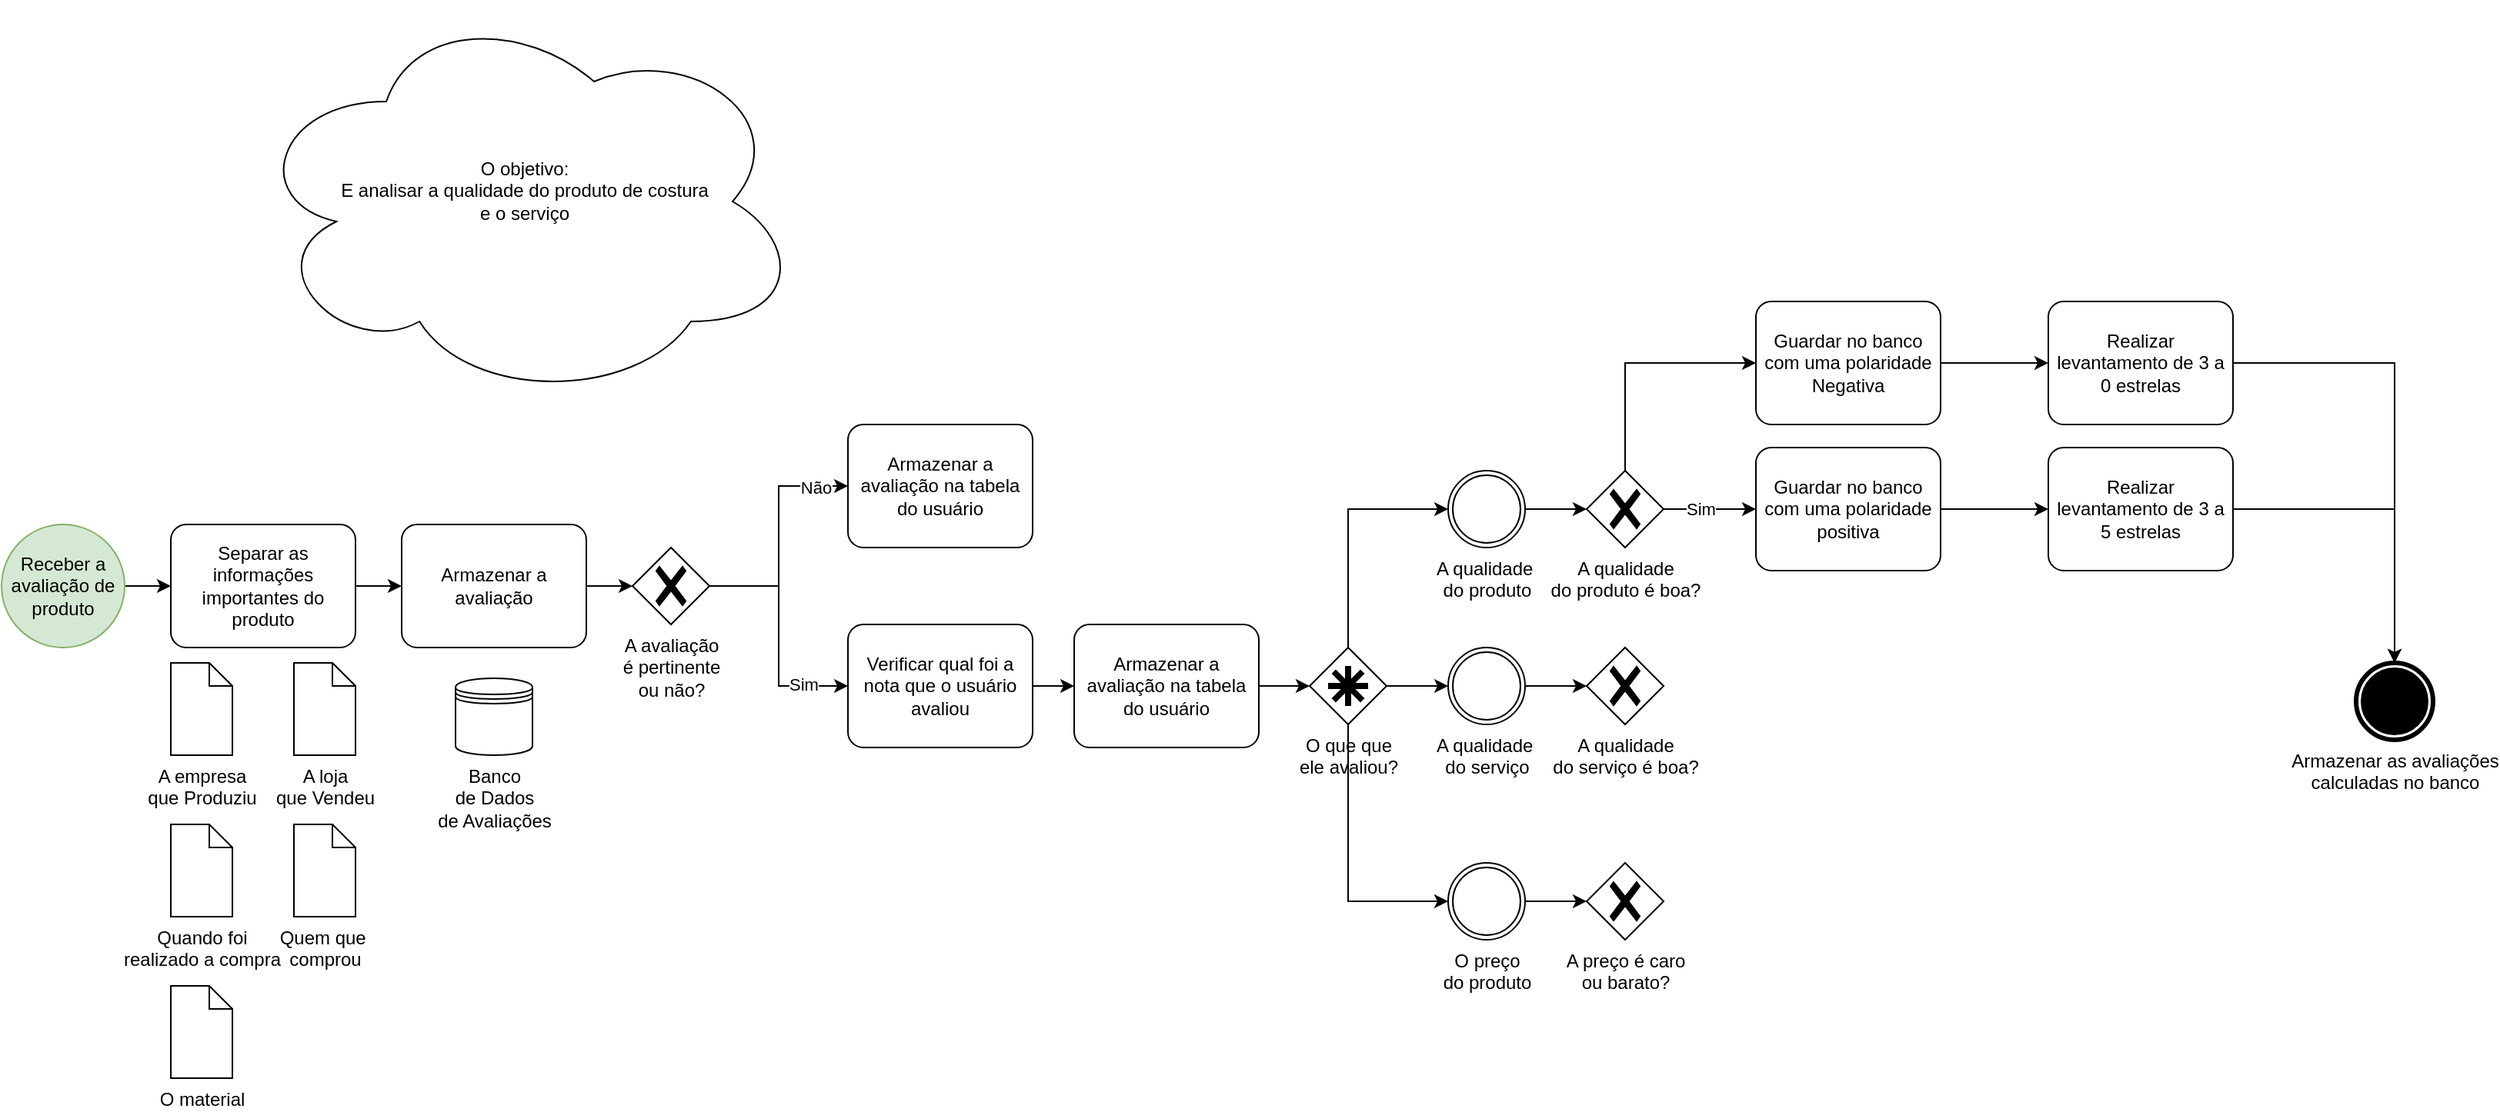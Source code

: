 <mxfile version="24.7.17">
  <diagram name="Página-1" id="h-uZT1RbrnO0EIQRGclT">
    <mxGraphModel dx="2206" dy="1200" grid="1" gridSize="10" guides="1" tooltips="1" connect="1" arrows="1" fold="1" page="1" pageScale="1" pageWidth="827" pageHeight="1169" math="0" shadow="0">
      <root>
        <mxCell id="0" />
        <mxCell id="1" parent="0" />
        <mxCell id="kXMa__l_tiwJ-veJynp6-1" value="O objetivo:&lt;div&gt;E analisar a qualidade do produto de costura&lt;/div&gt;&lt;div&gt;e o serviço&lt;/div&gt;&lt;div&gt;&lt;br&gt;&lt;/div&gt;" style="ellipse;shape=cloud;whiteSpace=wrap;html=1;" vertex="1" parent="1">
          <mxGeometry x="170" y="20" width="360" height="260" as="geometry" />
        </mxCell>
        <mxCell id="kXMa__l_tiwJ-veJynp6-4" style="edgeStyle=orthogonalEdgeStyle;rounded=0;orthogonalLoop=1;jettySize=auto;html=1;" edge="1" parent="1" source="kXMa__l_tiwJ-veJynp6-2" target="kXMa__l_tiwJ-veJynp6-3">
          <mxGeometry relative="1" as="geometry" />
        </mxCell>
        <mxCell id="kXMa__l_tiwJ-veJynp6-2" value="Receber a avaliação de produto" style="ellipse;whiteSpace=wrap;html=1;aspect=fixed;fillColor=#d5e8d4;strokeColor=#82b366;" vertex="1" parent="1">
          <mxGeometry x="10" y="360" width="80" height="80" as="geometry" />
        </mxCell>
        <mxCell id="kXMa__l_tiwJ-veJynp6-18" value="" style="edgeStyle=orthogonalEdgeStyle;rounded=0;orthogonalLoop=1;jettySize=auto;html=1;" edge="1" parent="1" source="kXMa__l_tiwJ-veJynp6-3" target="kXMa__l_tiwJ-veJynp6-17">
          <mxGeometry relative="1" as="geometry" />
        </mxCell>
        <mxCell id="kXMa__l_tiwJ-veJynp6-3" value="Separar as informações importantes do produto" style="points=[[0.25,0,0],[0.5,0,0],[0.75,0,0],[1,0.25,0],[1,0.5,0],[1,0.75,0],[0.75,1,0],[0.5,1,0],[0.25,1,0],[0,0.75,0],[0,0.5,0],[0,0.25,0]];shape=mxgraph.bpmn.task;whiteSpace=wrap;rectStyle=rounded;size=10;html=1;container=1;expand=0;collapsible=0;taskMarker=abstract;" vertex="1" parent="1">
          <mxGeometry x="120" y="360" width="120" height="80" as="geometry" />
        </mxCell>
        <mxCell id="kXMa__l_tiwJ-veJynp6-5" value="A empresa&lt;div&gt;que Produziu&lt;/div&gt;" style="shape=mxgraph.bpmn.data;labelPosition=center;verticalLabelPosition=bottom;align=center;verticalAlign=top;size=15;html=1;" vertex="1" parent="1">
          <mxGeometry x="120" y="450" width="40" height="60" as="geometry" />
        </mxCell>
        <mxCell id="kXMa__l_tiwJ-veJynp6-6" value="A loja&lt;div&gt;que Vendeu&lt;/div&gt;" style="shape=mxgraph.bpmn.data;labelPosition=center;verticalLabelPosition=bottom;align=center;verticalAlign=top;size=15;html=1;" vertex="1" parent="1">
          <mxGeometry x="200" y="450" width="40" height="60" as="geometry" />
        </mxCell>
        <mxCell id="kXMa__l_tiwJ-veJynp6-7" value="Quando foi&lt;div&gt;realizado a compra&lt;/div&gt;" style="shape=mxgraph.bpmn.data;labelPosition=center;verticalLabelPosition=bottom;align=center;verticalAlign=top;size=15;html=1;" vertex="1" parent="1">
          <mxGeometry x="120" y="555" width="40" height="60" as="geometry" />
        </mxCell>
        <mxCell id="kXMa__l_tiwJ-veJynp6-8" value="Quem que&amp;nbsp;&lt;div&gt;comprou&lt;/div&gt;" style="shape=mxgraph.bpmn.data;labelPosition=center;verticalLabelPosition=bottom;align=center;verticalAlign=top;size=15;html=1;" vertex="1" parent="1">
          <mxGeometry x="200" y="555" width="40" height="60" as="geometry" />
        </mxCell>
        <mxCell id="kXMa__l_tiwJ-veJynp6-9" value="O material" style="shape=mxgraph.bpmn.data;labelPosition=center;verticalLabelPosition=bottom;align=center;verticalAlign=top;size=15;html=1;" vertex="1" parent="1">
          <mxGeometry x="120" y="660" width="40" height="60" as="geometry" />
        </mxCell>
        <mxCell id="kXMa__l_tiwJ-veJynp6-17" value="Armazenar a avaliação" style="points=[[0.25,0,0],[0.5,0,0],[0.75,0,0],[1,0.25,0],[1,0.5,0],[1,0.75,0],[0.75,1,0],[0.5,1,0],[0.25,1,0],[0,0.75,0],[0,0.5,0],[0,0.25,0]];shape=mxgraph.bpmn.task;whiteSpace=wrap;rectStyle=rounded;size=10;html=1;container=1;expand=0;collapsible=0;taskMarker=abstract;" vertex="1" parent="1">
          <mxGeometry x="270" y="360" width="120" height="80" as="geometry" />
        </mxCell>
        <mxCell id="kXMa__l_tiwJ-veJynp6-19" value="Banco&lt;div&gt;de Dados&lt;/div&gt;&lt;div&gt;de Avaliações&lt;/div&gt;" style="shape=datastore;html=1;labelPosition=center;verticalLabelPosition=bottom;align=center;verticalAlign=top;" vertex="1" parent="1">
          <mxGeometry x="305" y="460" width="50" height="50" as="geometry" />
        </mxCell>
        <mxCell id="kXMa__l_tiwJ-veJynp6-20" value="A avaliação&lt;div&gt;é pertinente&lt;/div&gt;&lt;div&gt;ou não?&lt;/div&gt;" style="points=[[0.25,0.25,0],[0.5,0,0],[0.75,0.25,0],[1,0.5,0],[0.75,0.75,0],[0.5,1,0],[0.25,0.75,0],[0,0.5,0]];shape=mxgraph.bpmn.gateway2;html=1;verticalLabelPosition=bottom;labelBackgroundColor=#ffffff;verticalAlign=top;align=center;perimeter=rhombusPerimeter;outlineConnect=0;outline=none;symbol=none;gwType=exclusive;" vertex="1" parent="1">
          <mxGeometry x="420" y="375" width="50" height="50" as="geometry" />
        </mxCell>
        <mxCell id="kXMa__l_tiwJ-veJynp6-21" style="edgeStyle=orthogonalEdgeStyle;rounded=0;orthogonalLoop=1;jettySize=auto;html=1;entryX=0;entryY=0.5;entryDx=0;entryDy=0;entryPerimeter=0;" edge="1" parent="1" source="kXMa__l_tiwJ-veJynp6-17" target="kXMa__l_tiwJ-veJynp6-20">
          <mxGeometry relative="1" as="geometry" />
        </mxCell>
        <mxCell id="kXMa__l_tiwJ-veJynp6-22" value="Verificar qual foi a nota que o usuário avaliou" style="points=[[0.25,0,0],[0.5,0,0],[0.75,0,0],[1,0.25,0],[1,0.5,0],[1,0.75,0],[0.75,1,0],[0.5,1,0],[0.25,1,0],[0,0.75,0],[0,0.5,0],[0,0.25,0]];shape=mxgraph.bpmn.task;whiteSpace=wrap;rectStyle=rounded;size=10;html=1;container=1;expand=0;collapsible=0;taskMarker=abstract;" vertex="1" parent="1">
          <mxGeometry x="560" y="425" width="120" height="80" as="geometry" />
        </mxCell>
        <mxCell id="kXMa__l_tiwJ-veJynp6-23" style="edgeStyle=orthogonalEdgeStyle;rounded=0;orthogonalLoop=1;jettySize=auto;html=1;entryX=0;entryY=0.5;entryDx=0;entryDy=0;entryPerimeter=0;" edge="1" parent="1" source="kXMa__l_tiwJ-veJynp6-20" target="kXMa__l_tiwJ-veJynp6-22">
          <mxGeometry relative="1" as="geometry" />
        </mxCell>
        <mxCell id="kXMa__l_tiwJ-veJynp6-26" value="Sim" style="edgeLabel;html=1;align=center;verticalAlign=middle;resizable=0;points=[];" vertex="1" connectable="0" parent="kXMa__l_tiwJ-veJynp6-23">
          <mxGeometry x="0.622" y="1" relative="1" as="geometry">
            <mxPoint as="offset" />
          </mxGeometry>
        </mxCell>
        <mxCell id="kXMa__l_tiwJ-veJynp6-24" value="Armazenar a avaliação na tabela do usuário" style="points=[[0.25,0,0],[0.5,0,0],[0.75,0,0],[1,0.25,0],[1,0.5,0],[1,0.75,0],[0.75,1,0],[0.5,1,0],[0.25,1,0],[0,0.75,0],[0,0.5,0],[0,0.25,0]];shape=mxgraph.bpmn.task;whiteSpace=wrap;rectStyle=rounded;size=10;html=1;container=1;expand=0;collapsible=0;taskMarker=abstract;" vertex="1" parent="1">
          <mxGeometry x="560" y="295" width="120" height="80" as="geometry" />
        </mxCell>
        <mxCell id="kXMa__l_tiwJ-veJynp6-25" style="edgeStyle=orthogonalEdgeStyle;rounded=0;orthogonalLoop=1;jettySize=auto;html=1;entryX=0;entryY=0.5;entryDx=0;entryDy=0;entryPerimeter=0;" edge="1" parent="1" source="kXMa__l_tiwJ-veJynp6-20" target="kXMa__l_tiwJ-veJynp6-24">
          <mxGeometry relative="1" as="geometry" />
        </mxCell>
        <mxCell id="kXMa__l_tiwJ-veJynp6-27" value="Não" style="edgeLabel;html=1;align=center;verticalAlign=middle;resizable=0;points=[];" vertex="1" connectable="0" parent="kXMa__l_tiwJ-veJynp6-25">
          <mxGeometry x="0.725" y="-1" relative="1" as="geometry">
            <mxPoint as="offset" />
          </mxGeometry>
        </mxCell>
        <mxCell id="kXMa__l_tiwJ-veJynp6-31" style="edgeStyle=orthogonalEdgeStyle;rounded=0;orthogonalLoop=1;jettySize=auto;html=1;entryX=0;entryY=0.5;entryDx=0;entryDy=0;entryPerimeter=0;" edge="1" parent="1" source="kXMa__l_tiwJ-veJynp6-28" target="kXMa__l_tiwJ-veJynp6-32">
          <mxGeometry relative="1" as="geometry">
            <mxPoint x="860" y="465.0" as="targetPoint" />
          </mxGeometry>
        </mxCell>
        <mxCell id="kXMa__l_tiwJ-veJynp6-28" value="Armazenar a avaliação na tabela do usuário" style="points=[[0.25,0,0],[0.5,0,0],[0.75,0,0],[1,0.25,0],[1,0.5,0],[1,0.75,0],[0.75,1,0],[0.5,1,0],[0.25,1,0],[0,0.75,0],[0,0.5,0],[0,0.25,0]];shape=mxgraph.bpmn.task;whiteSpace=wrap;rectStyle=rounded;size=10;html=1;container=1;expand=0;collapsible=0;taskMarker=abstract;" vertex="1" parent="1">
          <mxGeometry x="707" y="425" width="120" height="80" as="geometry" />
        </mxCell>
        <mxCell id="kXMa__l_tiwJ-veJynp6-29" style="edgeStyle=orthogonalEdgeStyle;rounded=0;orthogonalLoop=1;jettySize=auto;html=1;entryX=0;entryY=0.5;entryDx=0;entryDy=0;entryPerimeter=0;" edge="1" parent="1" source="kXMa__l_tiwJ-veJynp6-22" target="kXMa__l_tiwJ-veJynp6-28">
          <mxGeometry relative="1" as="geometry" />
        </mxCell>
        <mxCell id="kXMa__l_tiwJ-veJynp6-32" value="O que que&lt;div&gt;ele avaliou?&lt;/div&gt;" style="points=[[0.25,0.25,0],[0.5,0,0],[0.75,0.25,0],[1,0.5,0],[0.75,0.75,0],[0.5,1,0],[0.25,0.75,0],[0,0.5,0]];shape=mxgraph.bpmn.gateway2;html=1;verticalLabelPosition=bottom;labelBackgroundColor=#ffffff;verticalAlign=top;align=center;perimeter=rhombusPerimeter;outlineConnect=0;outline=none;symbol=none;gwType=complex;" vertex="1" parent="1">
          <mxGeometry x="860" y="440" width="50" height="50" as="geometry" />
        </mxCell>
        <mxCell id="kXMa__l_tiwJ-veJynp6-33" value="A qualidade&amp;nbsp;&lt;div&gt;do produto&lt;/div&gt;" style="points=[[0.145,0.145,0],[0.5,0,0],[0.855,0.145,0],[1,0.5,0],[0.855,0.855,0],[0.5,1,0],[0.145,0.855,0],[0,0.5,0]];shape=mxgraph.bpmn.event;html=1;verticalLabelPosition=bottom;labelBackgroundColor=#ffffff;verticalAlign=top;align=center;perimeter=ellipsePerimeter;outlineConnect=0;aspect=fixed;outline=throwing;symbol=general;" vertex="1" parent="1">
          <mxGeometry x="950" y="325" width="50" height="50" as="geometry" />
        </mxCell>
        <mxCell id="kXMa__l_tiwJ-veJynp6-34" value="A qualidade&amp;nbsp;&lt;div&gt;do serviço&lt;/div&gt;" style="points=[[0.145,0.145,0],[0.5,0,0],[0.855,0.145,0],[1,0.5,0],[0.855,0.855,0],[0.5,1,0],[0.145,0.855,0],[0,0.5,0]];shape=mxgraph.bpmn.event;html=1;verticalLabelPosition=bottom;labelBackgroundColor=#ffffff;verticalAlign=top;align=center;perimeter=ellipsePerimeter;outlineConnect=0;aspect=fixed;outline=throwing;symbol=general;" vertex="1" parent="1">
          <mxGeometry x="950" y="440" width="50" height="50" as="geometry" />
        </mxCell>
        <mxCell id="kXMa__l_tiwJ-veJynp6-35" value="O preço&lt;div&gt;do produto&lt;/div&gt;" style="points=[[0.145,0.145,0],[0.5,0,0],[0.855,0.145,0],[1,0.5,0],[0.855,0.855,0],[0.5,1,0],[0.145,0.855,0],[0,0.5,0]];shape=mxgraph.bpmn.event;html=1;verticalLabelPosition=bottom;labelBackgroundColor=#ffffff;verticalAlign=top;align=center;perimeter=ellipsePerimeter;outlineConnect=0;aspect=fixed;outline=throwing;symbol=general;" vertex="1" parent="1">
          <mxGeometry x="950" y="580" width="50" height="50" as="geometry" />
        </mxCell>
        <mxCell id="kXMa__l_tiwJ-veJynp6-38" style="edgeStyle=orthogonalEdgeStyle;rounded=0;orthogonalLoop=1;jettySize=auto;html=1;entryX=0;entryY=0.5;entryDx=0;entryDy=0;entryPerimeter=0;exitX=0.5;exitY=0;exitDx=0;exitDy=0;exitPerimeter=0;" edge="1" parent="1" source="kXMa__l_tiwJ-veJynp6-32" target="kXMa__l_tiwJ-veJynp6-33">
          <mxGeometry relative="1" as="geometry" />
        </mxCell>
        <mxCell id="kXMa__l_tiwJ-veJynp6-39" style="edgeStyle=orthogonalEdgeStyle;rounded=0;orthogonalLoop=1;jettySize=auto;html=1;entryX=0;entryY=0.5;entryDx=0;entryDy=0;entryPerimeter=0;" edge="1" parent="1" source="kXMa__l_tiwJ-veJynp6-32" target="kXMa__l_tiwJ-veJynp6-34">
          <mxGeometry relative="1" as="geometry" />
        </mxCell>
        <mxCell id="kXMa__l_tiwJ-veJynp6-40" style="edgeStyle=orthogonalEdgeStyle;rounded=0;orthogonalLoop=1;jettySize=auto;html=1;entryX=0;entryY=0.5;entryDx=0;entryDy=0;entryPerimeter=0;exitX=0.5;exitY=1;exitDx=0;exitDy=0;exitPerimeter=0;" edge="1" parent="1" source="kXMa__l_tiwJ-veJynp6-32" target="kXMa__l_tiwJ-veJynp6-35">
          <mxGeometry relative="1" as="geometry" />
        </mxCell>
        <mxCell id="kXMa__l_tiwJ-veJynp6-48" style="edgeStyle=orthogonalEdgeStyle;rounded=0;orthogonalLoop=1;jettySize=auto;html=1;" edge="1" parent="1" source="kXMa__l_tiwJ-veJynp6-41" target="kXMa__l_tiwJ-veJynp6-47">
          <mxGeometry relative="1" as="geometry" />
        </mxCell>
        <mxCell id="kXMa__l_tiwJ-veJynp6-49" value="Sim" style="edgeLabel;html=1;align=center;verticalAlign=middle;resizable=0;points=[];" vertex="1" connectable="0" parent="kXMa__l_tiwJ-veJynp6-48">
          <mxGeometry x="-0.208" relative="1" as="geometry">
            <mxPoint as="offset" />
          </mxGeometry>
        </mxCell>
        <mxCell id="kXMa__l_tiwJ-veJynp6-41" value="A qualidade&lt;div&gt;do produto é boa?&lt;/div&gt;" style="points=[[0.25,0.25,0],[0.5,0,0],[0.75,0.25,0],[1,0.5,0],[0.75,0.75,0],[0.5,1,0],[0.25,0.75,0],[0,0.5,0]];shape=mxgraph.bpmn.gateway2;html=1;verticalLabelPosition=bottom;labelBackgroundColor=#ffffff;verticalAlign=top;align=center;perimeter=rhombusPerimeter;outlineConnect=0;outline=none;symbol=none;gwType=exclusive;" vertex="1" parent="1">
          <mxGeometry x="1040" y="325" width="50" height="50" as="geometry" />
        </mxCell>
        <mxCell id="kXMa__l_tiwJ-veJynp6-42" style="edgeStyle=orthogonalEdgeStyle;rounded=0;orthogonalLoop=1;jettySize=auto;html=1;entryX=0;entryY=0.5;entryDx=0;entryDy=0;entryPerimeter=0;" edge="1" parent="1" source="kXMa__l_tiwJ-veJynp6-33" target="kXMa__l_tiwJ-veJynp6-41">
          <mxGeometry relative="1" as="geometry" />
        </mxCell>
        <mxCell id="kXMa__l_tiwJ-veJynp6-43" value="A qualidade&lt;div&gt;do serviço é boa?&lt;/div&gt;" style="points=[[0.25,0.25,0],[0.5,0,0],[0.75,0.25,0],[1,0.5,0],[0.75,0.75,0],[0.5,1,0],[0.25,0.75,0],[0,0.5,0]];shape=mxgraph.bpmn.gateway2;html=1;verticalLabelPosition=bottom;labelBackgroundColor=#ffffff;verticalAlign=top;align=center;perimeter=rhombusPerimeter;outlineConnect=0;outline=none;symbol=none;gwType=exclusive;" vertex="1" parent="1">
          <mxGeometry x="1040" y="440" width="50" height="50" as="geometry" />
        </mxCell>
        <mxCell id="kXMa__l_tiwJ-veJynp6-44" style="edgeStyle=orthogonalEdgeStyle;rounded=0;orthogonalLoop=1;jettySize=auto;html=1;entryX=0;entryY=0.5;entryDx=0;entryDy=0;entryPerimeter=0;" edge="1" parent="1" source="kXMa__l_tiwJ-veJynp6-34" target="kXMa__l_tiwJ-veJynp6-43">
          <mxGeometry relative="1" as="geometry" />
        </mxCell>
        <mxCell id="kXMa__l_tiwJ-veJynp6-45" value="A preço é caro&lt;div&gt;ou barato?&lt;/div&gt;" style="points=[[0.25,0.25,0],[0.5,0,0],[0.75,0.25,0],[1,0.5,0],[0.75,0.75,0],[0.5,1,0],[0.25,0.75,0],[0,0.5,0]];shape=mxgraph.bpmn.gateway2;html=1;verticalLabelPosition=bottom;labelBackgroundColor=#ffffff;verticalAlign=top;align=center;perimeter=rhombusPerimeter;outlineConnect=0;outline=none;symbol=none;gwType=exclusive;" vertex="1" parent="1">
          <mxGeometry x="1040" y="580" width="50" height="50" as="geometry" />
        </mxCell>
        <mxCell id="kXMa__l_tiwJ-veJynp6-46" style="edgeStyle=orthogonalEdgeStyle;rounded=0;orthogonalLoop=1;jettySize=auto;html=1;entryX=0;entryY=0.5;entryDx=0;entryDy=0;entryPerimeter=0;" edge="1" parent="1" source="kXMa__l_tiwJ-veJynp6-35" target="kXMa__l_tiwJ-veJynp6-45">
          <mxGeometry relative="1" as="geometry" />
        </mxCell>
        <mxCell id="kXMa__l_tiwJ-veJynp6-47" value="Guardar no banco com uma polaridade positiva" style="points=[[0.25,0,0],[0.5,0,0],[0.75,0,0],[1,0.25,0],[1,0.5,0],[1,0.75,0],[0.75,1,0],[0.5,1,0],[0.25,1,0],[0,0.75,0],[0,0.5,0],[0,0.25,0]];shape=mxgraph.bpmn.task;whiteSpace=wrap;rectStyle=rounded;size=10;html=1;container=1;expand=0;collapsible=0;taskMarker=abstract;" vertex="1" parent="1">
          <mxGeometry x="1150" y="310" width="120" height="80" as="geometry" />
        </mxCell>
        <mxCell id="kXMa__l_tiwJ-veJynp6-50" value="Guardar no banco com uma polaridade Negativa" style="points=[[0.25,0,0],[0.5,0,0],[0.75,0,0],[1,0.25,0],[1,0.5,0],[1,0.75,0],[0.75,1,0],[0.5,1,0],[0.25,1,0],[0,0.75,0],[0,0.5,0],[0,0.25,0]];shape=mxgraph.bpmn.task;whiteSpace=wrap;rectStyle=rounded;size=10;html=1;container=1;expand=0;collapsible=0;taskMarker=abstract;" vertex="1" parent="1">
          <mxGeometry x="1150" y="215" width="120" height="80" as="geometry" />
        </mxCell>
        <mxCell id="kXMa__l_tiwJ-veJynp6-51" style="edgeStyle=orthogonalEdgeStyle;rounded=0;orthogonalLoop=1;jettySize=auto;html=1;entryX=0;entryY=0.5;entryDx=0;entryDy=0;entryPerimeter=0;exitX=0.5;exitY=0;exitDx=0;exitDy=0;exitPerimeter=0;" edge="1" parent="1" source="kXMa__l_tiwJ-veJynp6-41" target="kXMa__l_tiwJ-veJynp6-50">
          <mxGeometry relative="1" as="geometry" />
        </mxCell>
        <mxCell id="kXMa__l_tiwJ-veJynp6-52" value="Realizar levantamento de 3 a 5 estrelas" style="points=[[0.25,0,0],[0.5,0,0],[0.75,0,0],[1,0.25,0],[1,0.5,0],[1,0.75,0],[0.75,1,0],[0.5,1,0],[0.25,1,0],[0,0.75,0],[0,0.5,0],[0,0.25,0]];shape=mxgraph.bpmn.task;whiteSpace=wrap;rectStyle=rounded;size=10;html=1;container=1;expand=0;collapsible=0;taskMarker=abstract;" vertex="1" parent="1">
          <mxGeometry x="1340" y="310" width="120" height="80" as="geometry" />
        </mxCell>
        <mxCell id="kXMa__l_tiwJ-veJynp6-53" style="edgeStyle=orthogonalEdgeStyle;rounded=0;orthogonalLoop=1;jettySize=auto;html=1;entryX=0;entryY=0.5;entryDx=0;entryDy=0;entryPerimeter=0;" edge="1" parent="1" source="kXMa__l_tiwJ-veJynp6-47" target="kXMa__l_tiwJ-veJynp6-52">
          <mxGeometry relative="1" as="geometry" />
        </mxCell>
        <mxCell id="kXMa__l_tiwJ-veJynp6-54" value="Realizar levantamento de 3 a 0 estrelas" style="points=[[0.25,0,0],[0.5,0,0],[0.75,0,0],[1,0.25,0],[1,0.5,0],[1,0.75,0],[0.75,1,0],[0.5,1,0],[0.25,1,0],[0,0.75,0],[0,0.5,0],[0,0.25,0]];shape=mxgraph.bpmn.task;whiteSpace=wrap;rectStyle=rounded;size=10;html=1;container=1;expand=0;collapsible=0;taskMarker=abstract;" vertex="1" parent="1">
          <mxGeometry x="1340" y="215" width="120" height="80" as="geometry" />
        </mxCell>
        <mxCell id="kXMa__l_tiwJ-veJynp6-55" style="edgeStyle=orthogonalEdgeStyle;rounded=0;orthogonalLoop=1;jettySize=auto;html=1;entryX=0;entryY=0.5;entryDx=0;entryDy=0;entryPerimeter=0;" edge="1" parent="1" source="kXMa__l_tiwJ-veJynp6-50" target="kXMa__l_tiwJ-veJynp6-54">
          <mxGeometry relative="1" as="geometry" />
        </mxCell>
        <mxCell id="kXMa__l_tiwJ-veJynp6-57" style="edgeStyle=orthogonalEdgeStyle;rounded=0;orthogonalLoop=1;jettySize=auto;html=1;entryX=0.5;entryY=0;entryDx=0;entryDy=0;entryPerimeter=0;" edge="1" parent="1" source="kXMa__l_tiwJ-veJynp6-54" target="kXMa__l_tiwJ-veJynp6-59">
          <mxGeometry relative="1" as="geometry">
            <mxPoint x="1560" y="430" as="targetPoint" />
          </mxGeometry>
        </mxCell>
        <mxCell id="kXMa__l_tiwJ-veJynp6-58" style="edgeStyle=orthogonalEdgeStyle;rounded=0;orthogonalLoop=1;jettySize=auto;html=1;entryX=0.5;entryY=0;entryDx=0;entryDy=0;entryPerimeter=0;" edge="1" parent="1" source="kXMa__l_tiwJ-veJynp6-52" target="kXMa__l_tiwJ-veJynp6-59">
          <mxGeometry relative="1" as="geometry">
            <mxPoint x="1560" y="430" as="targetPoint" />
          </mxGeometry>
        </mxCell>
        <mxCell id="kXMa__l_tiwJ-veJynp6-59" value="Armazenar as avaliações&lt;div&gt;calculadas no banco&lt;/div&gt;" style="points=[[0.145,0.145,0],[0.5,0,0],[0.855,0.145,0],[1,0.5,0],[0.855,0.855,0],[0.5,1,0],[0.145,0.855,0],[0,0.5,0]];shape=mxgraph.bpmn.event;html=1;verticalLabelPosition=bottom;labelBackgroundColor=#ffffff;verticalAlign=top;align=center;perimeter=ellipsePerimeter;outlineConnect=0;aspect=fixed;outline=end;symbol=terminate;" vertex="1" parent="1">
          <mxGeometry x="1540" y="450" width="50" height="50" as="geometry" />
        </mxCell>
      </root>
    </mxGraphModel>
  </diagram>
</mxfile>
